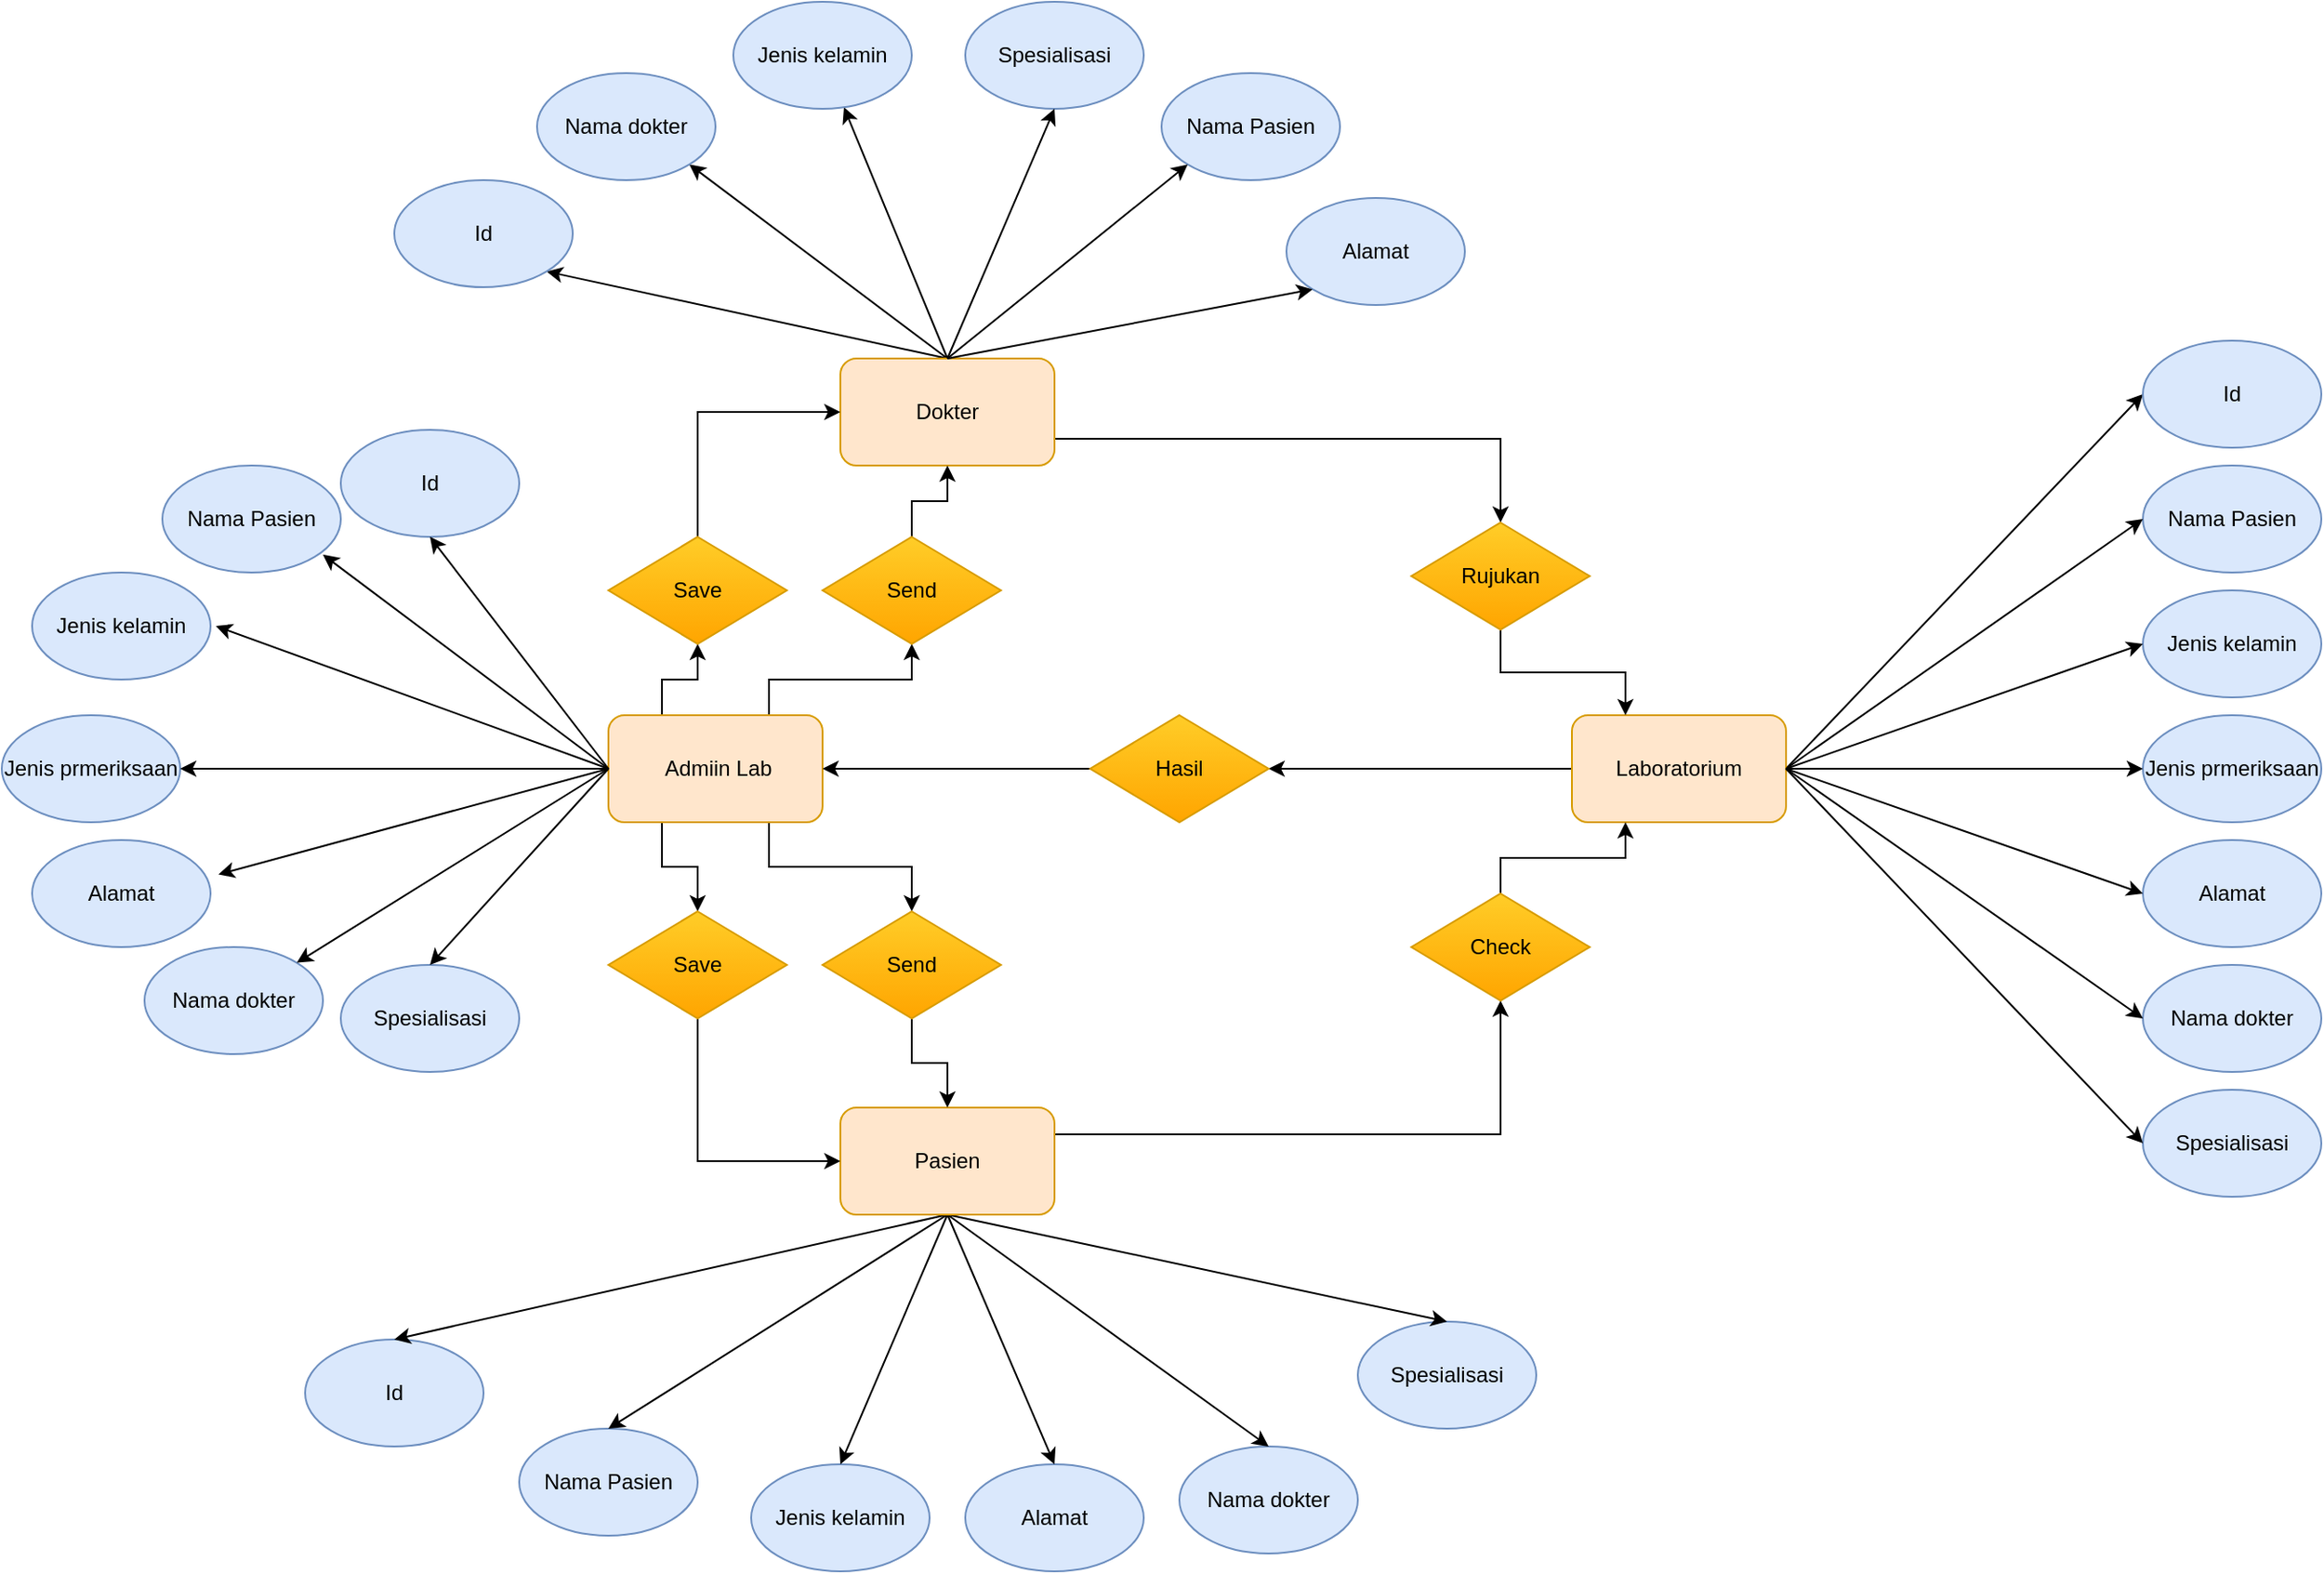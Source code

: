 <mxfile version="17.2.1" type="github">
  <diagram id="iHLHYgPbjY47wZx5P_oe" name="Page-1">
    <mxGraphModel dx="2405" dy="818" grid="1" gridSize="10" guides="1" tooltips="1" connect="1" arrows="1" fold="1" page="1" pageScale="1" pageWidth="827" pageHeight="583" math="0" shadow="0">
      <root>
        <mxCell id="0" />
        <mxCell id="1" parent="0" />
        <mxCell id="cxVUMkP61MDlI2AyrGk3-10" style="edgeStyle=none;rounded=0;orthogonalLoop=1;jettySize=auto;html=1;entryX=1;entryY=1;entryDx=0;entryDy=0;exitX=0.5;exitY=0;exitDx=0;exitDy=0;" parent="1" source="cxVUMkP61MDlI2AyrGk3-2" target="cxVUMkP61MDlI2AyrGk3-3" edge="1">
          <mxGeometry relative="1" as="geometry">
            <mxPoint x="-190" y="480" as="sourcePoint" />
          </mxGeometry>
        </mxCell>
        <mxCell id="cxVUMkP61MDlI2AyrGk3-11" style="edgeStyle=none;rounded=0;orthogonalLoop=1;jettySize=auto;html=1;exitX=0.5;exitY=0;exitDx=0;exitDy=0;" parent="1" source="cxVUMkP61MDlI2AyrGk3-2" target="cxVUMkP61MDlI2AyrGk3-5" edge="1">
          <mxGeometry relative="1" as="geometry" />
        </mxCell>
        <mxCell id="cxVUMkP61MDlI2AyrGk3-13" style="edgeStyle=none;rounded=0;orthogonalLoop=1;jettySize=auto;html=1;entryX=1;entryY=1;entryDx=0;entryDy=0;exitX=0.5;exitY=0;exitDx=0;exitDy=0;" parent="1" source="cxVUMkP61MDlI2AyrGk3-2" target="cxVUMkP61MDlI2AyrGk3-4" edge="1">
          <mxGeometry relative="1" as="geometry" />
        </mxCell>
        <mxCell id="0RntSatgc0-aN5bOcved-40" style="edgeStyle=orthogonalEdgeStyle;rounded=0;orthogonalLoop=1;jettySize=auto;html=1;exitX=1;exitY=0.75;exitDx=0;exitDy=0;entryX=0.5;entryY=0;entryDx=0;entryDy=0;" edge="1" parent="1" source="cxVUMkP61MDlI2AyrGk3-2" target="0RntSatgc0-aN5bOcved-24">
          <mxGeometry relative="1" as="geometry" />
        </mxCell>
        <mxCell id="cxVUMkP61MDlI2AyrGk3-2" value="Dokter" style="rounded=1;whiteSpace=wrap;html=1;fillColor=#ffe6cc;strokeColor=#d79b00;" parent="1" vertex="1">
          <mxGeometry x="-60" y="260" width="120" height="60" as="geometry" />
        </mxCell>
        <mxCell id="cxVUMkP61MDlI2AyrGk3-3" value="Id" style="ellipse;whiteSpace=wrap;html=1;strokeColor=#6c8ebf;fillColor=#dae8fc;" parent="1" vertex="1">
          <mxGeometry x="-310" y="160" width="100" height="60" as="geometry" />
        </mxCell>
        <mxCell id="cxVUMkP61MDlI2AyrGk3-4" value="Nama dokter" style="ellipse;whiteSpace=wrap;html=1;strokeColor=#6c8ebf;fillColor=#dae8fc;" parent="1" vertex="1">
          <mxGeometry x="-230" y="100" width="100" height="60" as="geometry" />
        </mxCell>
        <mxCell id="cxVUMkP61MDlI2AyrGk3-5" value="Jenis kelamin" style="ellipse;whiteSpace=wrap;html=1;strokeColor=#6c8ebf;fillColor=#dae8fc;" parent="1" vertex="1">
          <mxGeometry x="-120" y="60" width="100" height="60" as="geometry" />
        </mxCell>
        <mxCell id="cxVUMkP61MDlI2AyrGk3-6" value="Spesialisasi" style="ellipse;whiteSpace=wrap;html=1;strokeColor=#6c8ebf;fillColor=#dae8fc;" parent="1" vertex="1">
          <mxGeometry x="10" y="60" width="100" height="60" as="geometry" />
        </mxCell>
        <mxCell id="cxVUMkP61MDlI2AyrGk3-7" value="Nama Pasien" style="ellipse;whiteSpace=wrap;html=1;strokeColor=#6c8ebf;fillColor=#dae8fc;" parent="1" vertex="1">
          <mxGeometry x="120" y="100" width="100" height="60" as="geometry" />
        </mxCell>
        <mxCell id="cxVUMkP61MDlI2AyrGk3-8" value="Alamat" style="ellipse;whiteSpace=wrap;html=1;strokeColor=#6c8ebf;fillColor=#dae8fc;" parent="1" vertex="1">
          <mxGeometry x="190" y="170" width="100" height="60" as="geometry" />
        </mxCell>
        <mxCell id="cxVUMkP61MDlI2AyrGk3-14" style="edgeStyle=none;rounded=0;orthogonalLoop=1;jettySize=auto;html=1;exitX=0.5;exitY=0;exitDx=0;exitDy=0;entryX=0.5;entryY=1;entryDx=0;entryDy=0;exitPerimeter=0;" parent="1" source="cxVUMkP61MDlI2AyrGk3-2" target="cxVUMkP61MDlI2AyrGk3-6" edge="1">
          <mxGeometry relative="1" as="geometry">
            <mxPoint x="70" y="500" as="sourcePoint" />
            <mxPoint x="244.645" y="381.213" as="targetPoint" />
          </mxGeometry>
        </mxCell>
        <mxCell id="cxVUMkP61MDlI2AyrGk3-15" style="edgeStyle=none;rounded=0;orthogonalLoop=1;jettySize=auto;html=1;entryX=0;entryY=1;entryDx=0;entryDy=0;exitX=0.5;exitY=0;exitDx=0;exitDy=0;" parent="1" source="cxVUMkP61MDlI2AyrGk3-2" target="cxVUMkP61MDlI2AyrGk3-7" edge="1">
          <mxGeometry relative="1" as="geometry">
            <mxPoint x="60" y="520" as="sourcePoint" />
            <mxPoint x="324.645" y="431.213" as="targetPoint" />
          </mxGeometry>
        </mxCell>
        <mxCell id="cxVUMkP61MDlI2AyrGk3-16" style="edgeStyle=none;rounded=0;orthogonalLoop=1;jettySize=auto;html=1;entryX=0;entryY=1;entryDx=0;entryDy=0;exitX=0.5;exitY=0;exitDx=0;exitDy=0;" parent="1" source="cxVUMkP61MDlI2AyrGk3-2" target="cxVUMkP61MDlI2AyrGk3-8" edge="1">
          <mxGeometry relative="1" as="geometry">
            <mxPoint x="70" y="535" as="sourcePoint" />
            <mxPoint x="388.645" y="491.213" as="targetPoint" />
          </mxGeometry>
        </mxCell>
        <mxCell id="vjFO8v-adFQgh8sJvRri-3" value="Id" style="ellipse;whiteSpace=wrap;html=1;strokeColor=#6c8ebf;fillColor=#dae8fc;" parent="1" vertex="1">
          <mxGeometry x="-360" y="810" width="100" height="60" as="geometry" />
        </mxCell>
        <mxCell id="vjFO8v-adFQgh8sJvRri-4" value="Nama dokter" style="ellipse;whiteSpace=wrap;html=1;strokeColor=#6c8ebf;fillColor=#dae8fc;" parent="1" vertex="1">
          <mxGeometry x="130" y="870" width="100" height="60" as="geometry" />
        </mxCell>
        <mxCell id="vjFO8v-adFQgh8sJvRri-5" value="Jenis kelamin" style="ellipse;whiteSpace=wrap;html=1;strokeColor=#6c8ebf;fillColor=#dae8fc;" parent="1" vertex="1">
          <mxGeometry x="-110" y="880" width="100" height="60" as="geometry" />
        </mxCell>
        <mxCell id="vjFO8v-adFQgh8sJvRri-6" value="Nama Pasien" style="ellipse;whiteSpace=wrap;html=1;strokeColor=#6c8ebf;fillColor=#dae8fc;" parent="1" vertex="1">
          <mxGeometry x="-240" y="860" width="100" height="60" as="geometry" />
        </mxCell>
        <mxCell id="vjFO8v-adFQgh8sJvRri-7" value="Alamat" style="ellipse;whiteSpace=wrap;html=1;strokeColor=#6c8ebf;fillColor=#dae8fc;" parent="1" vertex="1">
          <mxGeometry x="10" y="880" width="100" height="60" as="geometry" />
        </mxCell>
        <mxCell id="vjFO8v-adFQgh8sJvRri-8" value="Spesialisasi" style="ellipse;whiteSpace=wrap;html=1;strokeColor=#6c8ebf;fillColor=#dae8fc;" parent="1" vertex="1">
          <mxGeometry x="230" y="800" width="100" height="60" as="geometry" />
        </mxCell>
        <mxCell id="vjFO8v-adFQgh8sJvRri-10" style="edgeStyle=none;rounded=0;orthogonalLoop=1;jettySize=auto;html=1;entryX=0.5;entryY=0;entryDx=0;entryDy=0;exitX=0.5;exitY=1;exitDx=0;exitDy=0;" parent="1" source="vjFO8v-adFQgh8sJvRri-1" target="vjFO8v-adFQgh8sJvRri-3" edge="1">
          <mxGeometry relative="1" as="geometry">
            <mxPoint x="-170" y="290" as="sourcePoint" />
            <mxPoint x="-404.645" y="231.213" as="targetPoint" />
          </mxGeometry>
        </mxCell>
        <mxCell id="vjFO8v-adFQgh8sJvRri-11" style="edgeStyle=none;rounded=0;orthogonalLoop=1;jettySize=auto;html=1;entryX=0.5;entryY=0;entryDx=0;entryDy=0;exitX=0.5;exitY=1;exitDx=0;exitDy=0;" parent="1" source="vjFO8v-adFQgh8sJvRri-1" target="vjFO8v-adFQgh8sJvRri-6" edge="1">
          <mxGeometry relative="1" as="geometry">
            <mxPoint x="80" y="470" as="sourcePoint" />
            <mxPoint x="-240" y="620" as="targetPoint" />
          </mxGeometry>
        </mxCell>
        <mxCell id="vjFO8v-adFQgh8sJvRri-12" style="edgeStyle=none;rounded=0;orthogonalLoop=1;jettySize=auto;html=1;entryX=0.5;entryY=0;entryDx=0;entryDy=0;exitX=0.5;exitY=1;exitDx=0;exitDy=0;" parent="1" target="vjFO8v-adFQgh8sJvRri-5" edge="1" source="vjFO8v-adFQgh8sJvRri-1">
          <mxGeometry relative="1" as="geometry">
            <mxPoint x="70" y="460" as="sourcePoint" />
            <mxPoint x="-84.645" y="628.787" as="targetPoint" />
          </mxGeometry>
        </mxCell>
        <mxCell id="vjFO8v-adFQgh8sJvRri-13" style="edgeStyle=none;rounded=0;orthogonalLoop=1;jettySize=auto;html=1;entryX=0.5;entryY=0;entryDx=0;entryDy=0;startArrow=none;exitX=0.5;exitY=1;exitDx=0;exitDy=0;" parent="1" target="vjFO8v-adFQgh8sJvRri-7" edge="1" source="vjFO8v-adFQgh8sJvRri-1">
          <mxGeometry relative="1" as="geometry">
            <mxPoint y="570" as="sourcePoint" />
            <mxPoint y="620" as="targetPoint" />
          </mxGeometry>
        </mxCell>
        <mxCell id="vjFO8v-adFQgh8sJvRri-14" style="edgeStyle=none;rounded=0;orthogonalLoop=1;jettySize=auto;html=1;entryX=0.5;entryY=0;entryDx=0;entryDy=0;exitX=0.5;exitY=1;exitDx=0;exitDy=0;" parent="1" source="vjFO8v-adFQgh8sJvRri-1" target="vjFO8v-adFQgh8sJvRri-4" edge="1">
          <mxGeometry relative="1" as="geometry">
            <mxPoint x="80" y="470" as="sourcePoint" />
            <mxPoint x="130" y="620" as="targetPoint" />
          </mxGeometry>
        </mxCell>
        <mxCell id="vjFO8v-adFQgh8sJvRri-15" style="edgeStyle=none;rounded=0;orthogonalLoop=1;jettySize=auto;html=1;entryX=0.5;entryY=0;entryDx=0;entryDy=0;exitX=0.5;exitY=1;exitDx=0;exitDy=0;" parent="1" target="vjFO8v-adFQgh8sJvRri-8" edge="1" source="vjFO8v-adFQgh8sJvRri-1">
          <mxGeometry relative="1" as="geometry">
            <mxPoint x="-90" y="580" as="sourcePoint" />
            <mxPoint x="250" y="620" as="targetPoint" />
          </mxGeometry>
        </mxCell>
        <mxCell id="vjFO8v-adFQgh8sJvRri-25" style="edgeStyle=none;rounded=0;orthogonalLoop=1;jettySize=auto;html=1;exitX=1;exitY=0.5;exitDx=0;exitDy=0;entryX=0;entryY=0.5;entryDx=0;entryDy=0;" parent="1" source="vjFO8v-adFQgh8sJvRri-16" target="vjFO8v-adFQgh8sJvRri-17" edge="1">
          <mxGeometry relative="1" as="geometry" />
        </mxCell>
        <mxCell id="0RntSatgc0-aN5bOcved-36" style="edgeStyle=orthogonalEdgeStyle;rounded=0;orthogonalLoop=1;jettySize=auto;html=1;exitX=0;exitY=0.5;exitDx=0;exitDy=0;entryX=1;entryY=0.5;entryDx=0;entryDy=0;" edge="1" parent="1" source="vjFO8v-adFQgh8sJvRri-16" target="0RntSatgc0-aN5bOcved-28">
          <mxGeometry relative="1" as="geometry" />
        </mxCell>
        <mxCell id="vjFO8v-adFQgh8sJvRri-16" value="Laboratorium" style="rounded=1;whiteSpace=wrap;html=1;fillColor=#ffe6cc;strokeColor=#d79b00;" parent="1" vertex="1">
          <mxGeometry x="350" y="460" width="120" height="60" as="geometry" />
        </mxCell>
        <mxCell id="vjFO8v-adFQgh8sJvRri-17" value="Id" style="ellipse;whiteSpace=wrap;html=1;strokeColor=#6c8ebf;fillColor=#dae8fc;" parent="1" vertex="1">
          <mxGeometry x="670" y="250" width="100" height="60" as="geometry" />
        </mxCell>
        <mxCell id="vjFO8v-adFQgh8sJvRri-18" value="Nama Pasien" style="ellipse;whiteSpace=wrap;html=1;strokeColor=#6c8ebf;fillColor=#dae8fc;" parent="1" vertex="1">
          <mxGeometry x="670" y="320" width="100" height="60" as="geometry" />
        </mxCell>
        <mxCell id="vjFO8v-adFQgh8sJvRri-19" value="Jenis kelamin" style="ellipse;whiteSpace=wrap;html=1;strokeColor=#6c8ebf;fillColor=#dae8fc;" parent="1" vertex="1">
          <mxGeometry x="670" y="390" width="100" height="60" as="geometry" />
        </mxCell>
        <mxCell id="vjFO8v-adFQgh8sJvRri-20" value="Jenis prmeriksaan" style="ellipse;whiteSpace=wrap;html=1;strokeColor=#6c8ebf;fillColor=#dae8fc;" parent="1" vertex="1">
          <mxGeometry x="670" y="460" width="100" height="60" as="geometry" />
        </mxCell>
        <mxCell id="vjFO8v-adFQgh8sJvRri-21" value="Alamat" style="ellipse;whiteSpace=wrap;html=1;strokeColor=#6c8ebf;fillColor=#dae8fc;" parent="1" vertex="1">
          <mxGeometry x="670" y="530" width="100" height="60" as="geometry" />
        </mxCell>
        <mxCell id="vjFO8v-adFQgh8sJvRri-22" value="Nama dokter" style="ellipse;whiteSpace=wrap;html=1;strokeColor=#6c8ebf;fillColor=#dae8fc;" parent="1" vertex="1">
          <mxGeometry x="670" y="600" width="100" height="60" as="geometry" />
        </mxCell>
        <mxCell id="vjFO8v-adFQgh8sJvRri-23" value="Spesialisasi" style="ellipse;whiteSpace=wrap;html=1;strokeColor=#6c8ebf;fillColor=#dae8fc;" parent="1" vertex="1">
          <mxGeometry x="670" y="670" width="100" height="60" as="geometry" />
        </mxCell>
        <mxCell id="vjFO8v-adFQgh8sJvRri-26" style="edgeStyle=none;rounded=0;orthogonalLoop=1;jettySize=auto;html=1;exitX=1;exitY=0.5;exitDx=0;exitDy=0;entryX=0;entryY=0.5;entryDx=0;entryDy=0;" parent="1" source="vjFO8v-adFQgh8sJvRri-16" target="vjFO8v-adFQgh8sJvRri-18" edge="1">
          <mxGeometry relative="1" as="geometry">
            <mxPoint x="540" y="380" as="sourcePoint" />
            <mxPoint x="680.0" y="130" as="targetPoint" />
          </mxGeometry>
        </mxCell>
        <mxCell id="vjFO8v-adFQgh8sJvRri-27" style="edgeStyle=none;rounded=0;orthogonalLoop=1;jettySize=auto;html=1;exitX=1;exitY=0.5;exitDx=0;exitDy=0;entryX=0;entryY=0.5;entryDx=0;entryDy=0;" parent="1" source="vjFO8v-adFQgh8sJvRri-16" target="vjFO8v-adFQgh8sJvRri-19" edge="1">
          <mxGeometry relative="1" as="geometry">
            <mxPoint x="540" y="380" as="sourcePoint" />
            <mxPoint x="680.0" y="210" as="targetPoint" />
          </mxGeometry>
        </mxCell>
        <mxCell id="vjFO8v-adFQgh8sJvRri-28" style="edgeStyle=none;rounded=0;orthogonalLoop=1;jettySize=auto;html=1;exitX=1;exitY=0.5;exitDx=0;exitDy=0;entryX=0;entryY=0.5;entryDx=0;entryDy=0;" parent="1" source="vjFO8v-adFQgh8sJvRri-16" target="vjFO8v-adFQgh8sJvRri-20" edge="1">
          <mxGeometry relative="1" as="geometry">
            <mxPoint x="540" y="380" as="sourcePoint" />
            <mxPoint x="680.0" y="290" as="targetPoint" />
          </mxGeometry>
        </mxCell>
        <mxCell id="vjFO8v-adFQgh8sJvRri-29" style="edgeStyle=none;rounded=0;orthogonalLoop=1;jettySize=auto;html=1;entryX=0;entryY=0.5;entryDx=0;entryDy=0;" parent="1" target="vjFO8v-adFQgh8sJvRri-21" edge="1">
          <mxGeometry relative="1" as="geometry">
            <mxPoint x="470" y="490" as="sourcePoint" />
            <mxPoint x="680.0" y="370" as="targetPoint" />
          </mxGeometry>
        </mxCell>
        <mxCell id="vjFO8v-adFQgh8sJvRri-30" style="edgeStyle=none;rounded=0;orthogonalLoop=1;jettySize=auto;html=1;entryX=0;entryY=0.5;entryDx=0;entryDy=0;exitX=1;exitY=0.5;exitDx=0;exitDy=0;" parent="1" target="vjFO8v-adFQgh8sJvRri-22" edge="1" source="vjFO8v-adFQgh8sJvRri-16">
          <mxGeometry relative="1" as="geometry">
            <mxPoint x="480" y="440" as="sourcePoint" />
            <mxPoint x="680.0" y="454" as="targetPoint" />
          </mxGeometry>
        </mxCell>
        <mxCell id="vjFO8v-adFQgh8sJvRri-31" style="edgeStyle=none;rounded=0;orthogonalLoop=1;jettySize=auto;html=1;entryX=0;entryY=0.5;entryDx=0;entryDy=0;exitX=1;exitY=0.5;exitDx=0;exitDy=0;" parent="1" target="vjFO8v-adFQgh8sJvRri-23" edge="1" source="vjFO8v-adFQgh8sJvRri-16">
          <mxGeometry relative="1" as="geometry">
            <mxPoint x="480" y="440" as="sourcePoint" />
            <mxPoint x="680.0" y="530" as="targetPoint" />
          </mxGeometry>
        </mxCell>
        <mxCell id="0RntSatgc0-aN5bOcved-52" style="edgeStyle=orthogonalEdgeStyle;rounded=0;orthogonalLoop=1;jettySize=auto;html=1;exitX=1;exitY=0.25;exitDx=0;exitDy=0;entryX=0.5;entryY=1;entryDx=0;entryDy=0;" edge="1" parent="1" source="vjFO8v-adFQgh8sJvRri-1" target="0RntSatgc0-aN5bOcved-25">
          <mxGeometry relative="1" as="geometry">
            <mxPoint x="320" y="650" as="targetPoint" />
          </mxGeometry>
        </mxCell>
        <mxCell id="vjFO8v-adFQgh8sJvRri-1" value="Pasien" style="rounded=1;whiteSpace=wrap;html=1;fillColor=#ffe6cc;strokeColor=#d79b00;" parent="1" vertex="1">
          <mxGeometry x="-60" y="680" width="120" height="60" as="geometry" />
        </mxCell>
        <mxCell id="0RntSatgc0-aN5bOcved-42" style="edgeStyle=orthogonalEdgeStyle;rounded=0;orthogonalLoop=1;jettySize=auto;html=1;exitX=0.75;exitY=1;exitDx=0;exitDy=0;entryX=0.5;entryY=0;entryDx=0;entryDy=0;" edge="1" parent="1" source="0RntSatgc0-aN5bOcved-5" target="0RntSatgc0-aN5bOcved-32">
          <mxGeometry relative="1" as="geometry" />
        </mxCell>
        <mxCell id="0RntSatgc0-aN5bOcved-45" style="edgeStyle=orthogonalEdgeStyle;rounded=0;orthogonalLoop=1;jettySize=auto;html=1;exitX=0.25;exitY=1;exitDx=0;exitDy=0;entryX=0.5;entryY=0;entryDx=0;entryDy=0;" edge="1" parent="1" source="0RntSatgc0-aN5bOcved-5" target="0RntSatgc0-aN5bOcved-29">
          <mxGeometry relative="1" as="geometry" />
        </mxCell>
        <mxCell id="0RntSatgc0-aN5bOcved-48" style="edgeStyle=orthogonalEdgeStyle;rounded=0;orthogonalLoop=1;jettySize=auto;html=1;exitX=0.25;exitY=0;exitDx=0;exitDy=0;entryX=0.5;entryY=1;entryDx=0;entryDy=0;" edge="1" parent="1" source="0RntSatgc0-aN5bOcved-5" target="0RntSatgc0-aN5bOcved-30">
          <mxGeometry relative="1" as="geometry" />
        </mxCell>
        <mxCell id="0RntSatgc0-aN5bOcved-50" style="edgeStyle=orthogonalEdgeStyle;rounded=0;orthogonalLoop=1;jettySize=auto;html=1;exitX=0.75;exitY=0;exitDx=0;exitDy=0;" edge="1" parent="1" source="0RntSatgc0-aN5bOcved-5" target="0RntSatgc0-aN5bOcved-31">
          <mxGeometry relative="1" as="geometry" />
        </mxCell>
        <mxCell id="0RntSatgc0-aN5bOcved-5" value="&amp;nbsp;Admiin Lab" style="rounded=1;whiteSpace=wrap;html=1;fillColor=#ffe6cc;strokeColor=#d79b00;" vertex="1" parent="1">
          <mxGeometry x="-190" y="460" width="120" height="60" as="geometry" />
        </mxCell>
        <mxCell id="0RntSatgc0-aN5bOcved-6" value="Id" style="ellipse;whiteSpace=wrap;html=1;strokeColor=#6c8ebf;fillColor=#dae8fc;" vertex="1" parent="1">
          <mxGeometry x="-340" y="300" width="100" height="60" as="geometry" />
        </mxCell>
        <mxCell id="0RntSatgc0-aN5bOcved-7" value="Nama Pasien" style="ellipse;whiteSpace=wrap;html=1;strokeColor=#6c8ebf;fillColor=#dae8fc;" vertex="1" parent="1">
          <mxGeometry x="-440" y="320" width="100" height="60" as="geometry" />
        </mxCell>
        <mxCell id="0RntSatgc0-aN5bOcved-8" value="Jenis kelamin" style="ellipse;whiteSpace=wrap;html=1;strokeColor=#6c8ebf;fillColor=#dae8fc;" vertex="1" parent="1">
          <mxGeometry x="-513" y="380" width="100" height="60" as="geometry" />
        </mxCell>
        <mxCell id="0RntSatgc0-aN5bOcved-9" value="Jenis prmeriksaan" style="ellipse;whiteSpace=wrap;html=1;strokeColor=#6c8ebf;fillColor=#dae8fc;" vertex="1" parent="1">
          <mxGeometry x="-530" y="460" width="100" height="60" as="geometry" />
        </mxCell>
        <mxCell id="0RntSatgc0-aN5bOcved-10" value="Alamat" style="ellipse;whiteSpace=wrap;html=1;strokeColor=#6c8ebf;fillColor=#dae8fc;" vertex="1" parent="1">
          <mxGeometry x="-513" y="530" width="100" height="60" as="geometry" />
        </mxCell>
        <mxCell id="0RntSatgc0-aN5bOcved-11" value="Nama dokter" style="ellipse;whiteSpace=wrap;html=1;strokeColor=#6c8ebf;fillColor=#dae8fc;" vertex="1" parent="1">
          <mxGeometry x="-450" y="590" width="100" height="60" as="geometry" />
        </mxCell>
        <mxCell id="0RntSatgc0-aN5bOcved-12" value="Spesialisasi" style="ellipse;whiteSpace=wrap;html=1;strokeColor=#6c8ebf;fillColor=#dae8fc;" vertex="1" parent="1">
          <mxGeometry x="-340" y="600" width="100" height="60" as="geometry" />
        </mxCell>
        <mxCell id="0RntSatgc0-aN5bOcved-17" style="edgeStyle=none;rounded=0;orthogonalLoop=1;jettySize=auto;html=1;entryX=0.5;entryY=1;entryDx=0;entryDy=0;" edge="1" parent="1" target="0RntSatgc0-aN5bOcved-6">
          <mxGeometry relative="1" as="geometry">
            <mxPoint x="-190" y="490" as="sourcePoint" />
            <mxPoint x="-359.996" y="370.001" as="targetPoint" />
          </mxGeometry>
        </mxCell>
        <mxCell id="0RntSatgc0-aN5bOcved-18" style="edgeStyle=none;rounded=0;orthogonalLoop=1;jettySize=auto;html=1;entryX=0.5;entryY=1;entryDx=0;entryDy=0;" edge="1" parent="1">
          <mxGeometry relative="1" as="geometry">
            <mxPoint x="-190" y="490" as="sourcePoint" />
            <mxPoint x="-350" y="370" as="targetPoint" />
          </mxGeometry>
        </mxCell>
        <mxCell id="0RntSatgc0-aN5bOcved-19" style="edgeStyle=none;rounded=0;orthogonalLoop=1;jettySize=auto;html=1;entryX=0.5;entryY=1;entryDx=0;entryDy=0;exitX=0;exitY=0.5;exitDx=0;exitDy=0;" edge="1" parent="1" source="0RntSatgc0-aN5bOcved-5">
          <mxGeometry relative="1" as="geometry">
            <mxPoint x="-250" y="530" as="sourcePoint" />
            <mxPoint x="-410" y="410" as="targetPoint" />
            <Array as="points" />
          </mxGeometry>
        </mxCell>
        <mxCell id="0RntSatgc0-aN5bOcved-20" style="edgeStyle=none;rounded=0;orthogonalLoop=1;jettySize=auto;html=1;entryX=1;entryY=0.5;entryDx=0;entryDy=0;" edge="1" parent="1" target="0RntSatgc0-aN5bOcved-9">
          <mxGeometry relative="1" as="geometry">
            <mxPoint x="-190" y="490" as="sourcePoint" />
            <mxPoint x="-400.0" y="420" as="targetPoint" />
            <Array as="points" />
          </mxGeometry>
        </mxCell>
        <mxCell id="0RntSatgc0-aN5bOcved-21" style="edgeStyle=none;rounded=0;orthogonalLoop=1;jettySize=auto;html=1;entryX=1.044;entryY=0.321;entryDx=0;entryDy=0;entryPerimeter=0;exitX=0;exitY=0.5;exitDx=0;exitDy=0;" edge="1" parent="1" source="0RntSatgc0-aN5bOcved-5" target="0RntSatgc0-aN5bOcved-10">
          <mxGeometry relative="1" as="geometry">
            <mxPoint x="-180" y="510" as="sourcePoint" />
            <mxPoint x="-420.0" y="510" as="targetPoint" />
            <Array as="points" />
          </mxGeometry>
        </mxCell>
        <mxCell id="0RntSatgc0-aN5bOcved-22" style="edgeStyle=none;rounded=0;orthogonalLoop=1;jettySize=auto;html=1;entryX=1;entryY=0;entryDx=0;entryDy=0;" edge="1" parent="1" target="0RntSatgc0-aN5bOcved-11">
          <mxGeometry relative="1" as="geometry">
            <mxPoint x="-190" y="490" as="sourcePoint" />
            <mxPoint x="-398.6" y="559.26" as="targetPoint" />
            <Array as="points" />
          </mxGeometry>
        </mxCell>
        <mxCell id="0RntSatgc0-aN5bOcved-23" style="edgeStyle=none;rounded=0;orthogonalLoop=1;jettySize=auto;html=1;entryX=0.5;entryY=0;entryDx=0;entryDy=0;" edge="1" parent="1" target="0RntSatgc0-aN5bOcved-12">
          <mxGeometry relative="1" as="geometry">
            <mxPoint x="-190" y="490" as="sourcePoint" />
            <mxPoint x="-354.426" y="608.919" as="targetPoint" />
            <Array as="points" />
          </mxGeometry>
        </mxCell>
        <mxCell id="0RntSatgc0-aN5bOcved-41" style="edgeStyle=orthogonalEdgeStyle;rounded=0;orthogonalLoop=1;jettySize=auto;html=1;exitX=0.5;exitY=1;exitDx=0;exitDy=0;entryX=0.25;entryY=0;entryDx=0;entryDy=0;" edge="1" parent="1" source="0RntSatgc0-aN5bOcved-24" target="vjFO8v-adFQgh8sJvRri-16">
          <mxGeometry relative="1" as="geometry" />
        </mxCell>
        <mxCell id="0RntSatgc0-aN5bOcved-24" value="Rujukan" style="rhombus;whiteSpace=wrap;html=1;fillColor=#ffcd28;strokeColor=#d79b00;gradientColor=#ffa500;" vertex="1" parent="1">
          <mxGeometry x="260" y="352" width="100" height="60" as="geometry" />
        </mxCell>
        <mxCell id="0RntSatgc0-aN5bOcved-54" style="edgeStyle=orthogonalEdgeStyle;rounded=0;orthogonalLoop=1;jettySize=auto;html=1;exitX=0.5;exitY=0;exitDx=0;exitDy=0;entryX=0.25;entryY=1;entryDx=0;entryDy=0;" edge="1" parent="1" source="0RntSatgc0-aN5bOcved-25" target="vjFO8v-adFQgh8sJvRri-16">
          <mxGeometry relative="1" as="geometry" />
        </mxCell>
        <mxCell id="0RntSatgc0-aN5bOcved-25" value="Check" style="rhombus;whiteSpace=wrap;html=1;fillColor=#ffcd28;strokeColor=#d79b00;gradientColor=#ffa500;" vertex="1" parent="1">
          <mxGeometry x="260" y="560" width="100" height="60" as="geometry" />
        </mxCell>
        <mxCell id="0RntSatgc0-aN5bOcved-37" style="edgeStyle=orthogonalEdgeStyle;rounded=0;orthogonalLoop=1;jettySize=auto;html=1;exitX=0;exitY=0.5;exitDx=0;exitDy=0;entryX=1;entryY=0.5;entryDx=0;entryDy=0;" edge="1" parent="1" source="0RntSatgc0-aN5bOcved-28" target="0RntSatgc0-aN5bOcved-5">
          <mxGeometry relative="1" as="geometry" />
        </mxCell>
        <mxCell id="0RntSatgc0-aN5bOcved-28" value="Hasil" style="rhombus;whiteSpace=wrap;html=1;fillColor=#ffcd28;strokeColor=#d79b00;gradientColor=#ffa500;" vertex="1" parent="1">
          <mxGeometry x="80" y="460" width="100" height="60" as="geometry" />
        </mxCell>
        <mxCell id="0RntSatgc0-aN5bOcved-47" style="edgeStyle=orthogonalEdgeStyle;rounded=0;orthogonalLoop=1;jettySize=auto;html=1;exitX=0.5;exitY=1;exitDx=0;exitDy=0;entryX=0;entryY=0.5;entryDx=0;entryDy=0;" edge="1" parent="1" source="0RntSatgc0-aN5bOcved-29" target="vjFO8v-adFQgh8sJvRri-1">
          <mxGeometry relative="1" as="geometry" />
        </mxCell>
        <mxCell id="0RntSatgc0-aN5bOcved-29" value="Save" style="rhombus;whiteSpace=wrap;html=1;fillColor=#ffcd28;strokeColor=#d79b00;gradientColor=#ffa500;" vertex="1" parent="1">
          <mxGeometry x="-190" y="570" width="100" height="60" as="geometry" />
        </mxCell>
        <mxCell id="0RntSatgc0-aN5bOcved-49" style="edgeStyle=orthogonalEdgeStyle;rounded=0;orthogonalLoop=1;jettySize=auto;html=1;exitX=0.5;exitY=0;exitDx=0;exitDy=0;entryX=0;entryY=0.5;entryDx=0;entryDy=0;" edge="1" parent="1" source="0RntSatgc0-aN5bOcved-30" target="cxVUMkP61MDlI2AyrGk3-2">
          <mxGeometry relative="1" as="geometry" />
        </mxCell>
        <mxCell id="0RntSatgc0-aN5bOcved-30" value="Save" style="rhombus;whiteSpace=wrap;html=1;fillColor=#ffcd28;strokeColor=#d79b00;gradientColor=#ffa500;" vertex="1" parent="1">
          <mxGeometry x="-190" y="360" width="100" height="60" as="geometry" />
        </mxCell>
        <mxCell id="0RntSatgc0-aN5bOcved-51" style="edgeStyle=orthogonalEdgeStyle;rounded=0;orthogonalLoop=1;jettySize=auto;html=1;exitX=0.5;exitY=0;exitDx=0;exitDy=0;entryX=0.5;entryY=1;entryDx=0;entryDy=0;" edge="1" parent="1" source="0RntSatgc0-aN5bOcved-31" target="cxVUMkP61MDlI2AyrGk3-2">
          <mxGeometry relative="1" as="geometry" />
        </mxCell>
        <mxCell id="0RntSatgc0-aN5bOcved-31" value="Send" style="rhombus;whiteSpace=wrap;html=1;fillColor=#ffcd28;strokeColor=#d79b00;gradientColor=#ffa500;" vertex="1" parent="1">
          <mxGeometry x="-70" y="360" width="100" height="60" as="geometry" />
        </mxCell>
        <mxCell id="0RntSatgc0-aN5bOcved-43" style="edgeStyle=orthogonalEdgeStyle;rounded=0;orthogonalLoop=1;jettySize=auto;html=1;exitX=0.5;exitY=1;exitDx=0;exitDy=0;entryX=0.5;entryY=0;entryDx=0;entryDy=0;" edge="1" parent="1" source="0RntSatgc0-aN5bOcved-32" target="vjFO8v-adFQgh8sJvRri-1">
          <mxGeometry relative="1" as="geometry" />
        </mxCell>
        <mxCell id="0RntSatgc0-aN5bOcved-32" value="Send" style="rhombus;whiteSpace=wrap;html=1;fillColor=#ffcd28;strokeColor=#d79b00;gradientColor=#ffa500;" vertex="1" parent="1">
          <mxGeometry x="-70" y="570" width="100" height="60" as="geometry" />
        </mxCell>
      </root>
    </mxGraphModel>
  </diagram>
</mxfile>
